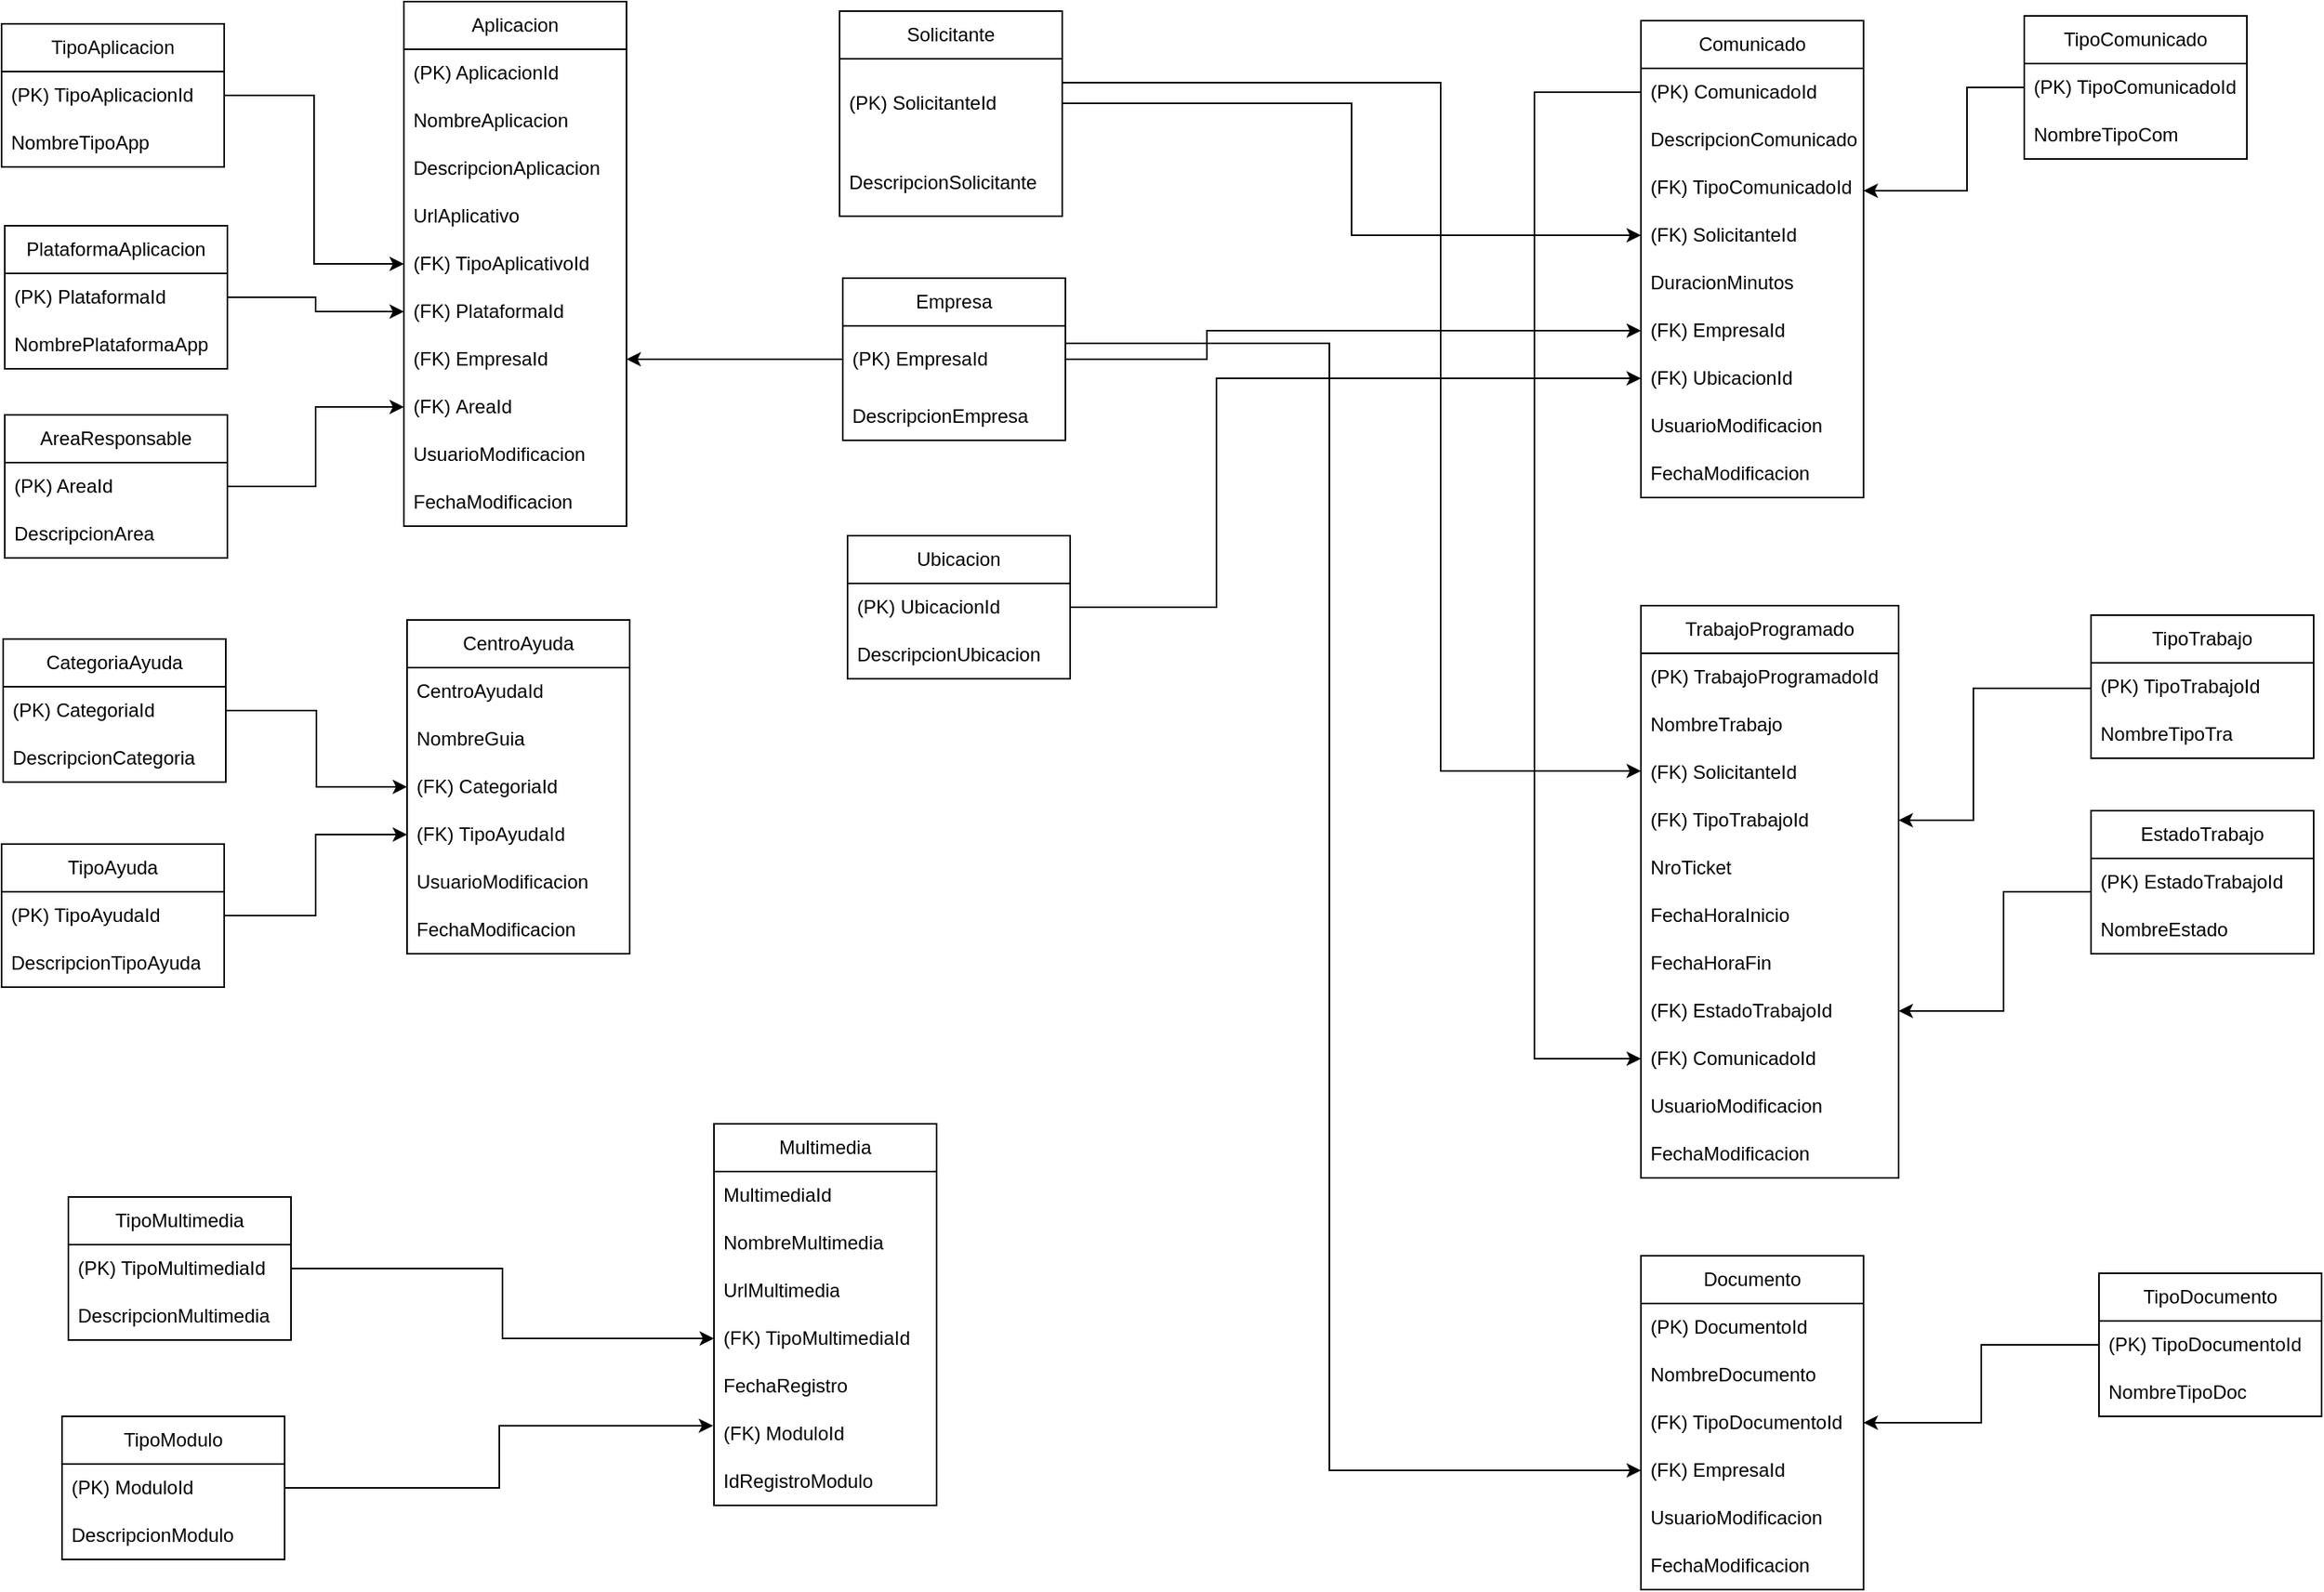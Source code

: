 <mxfile version="28.2.7">
  <diagram name="Página-1" id="-MrBv8roK4zkL0AQwpN0">
    <mxGraphModel dx="2458" dy="866" grid="1" gridSize="1" guides="1" tooltips="1" connect="1" arrows="1" fold="1" page="1" pageScale="1" pageWidth="827" pageHeight="1169" background="none" math="0" shadow="0">
      <root>
        <mxCell id="0" />
        <mxCell id="1" parent="0" />
        <mxCell id="9lsMP7yAAdvIUMcSsxts-48" value="Solicitante" style="swimlane;fontStyle=0;childLayout=stackLayout;horizontal=1;startSize=30;horizontalStack=0;resizeParent=1;resizeParentMax=0;resizeLast=0;collapsible=1;marginBottom=0;whiteSpace=wrap;html=1;" vertex="1" parent="1">
          <mxGeometry x="-67" y="26" width="140" height="129" as="geometry" />
        </mxCell>
        <mxCell id="9lsMP7yAAdvIUMcSsxts-49" value="(PK)&amp;nbsp;SolicitanteId" style="text;strokeColor=none;fillColor=none;align=left;verticalAlign=middle;spacingLeft=4;spacingRight=4;overflow=hidden;points=[[0,0.5],[1,0.5]];portConstraint=eastwest;rotatable=0;whiteSpace=wrap;html=1;" vertex="1" parent="9lsMP7yAAdvIUMcSsxts-48">
          <mxGeometry y="30" width="140" height="56" as="geometry" />
        </mxCell>
        <mxCell id="9lsMP7yAAdvIUMcSsxts-50" value="DescripcionSolicitante" style="text;strokeColor=none;fillColor=none;align=left;verticalAlign=middle;spacingLeft=4;spacingRight=4;overflow=hidden;points=[[0,0.5],[1,0.5]];portConstraint=eastwest;rotatable=0;whiteSpace=wrap;html=1;" vertex="1" parent="9lsMP7yAAdvIUMcSsxts-48">
          <mxGeometry y="86" width="140" height="43" as="geometry" />
        </mxCell>
        <mxCell id="9lsMP7yAAdvIUMcSsxts-52" value="Empresa" style="swimlane;fontStyle=0;childLayout=stackLayout;horizontal=1;startSize=30;horizontalStack=0;resizeParent=1;resizeParentMax=0;resizeLast=0;collapsible=1;marginBottom=0;whiteSpace=wrap;html=1;" vertex="1" parent="1">
          <mxGeometry x="-65" y="194" width="140" height="102" as="geometry" />
        </mxCell>
        <mxCell id="9lsMP7yAAdvIUMcSsxts-53" value="(PK) EmpresaId" style="text;strokeColor=none;fillColor=none;align=left;verticalAlign=middle;spacingLeft=4;spacingRight=4;overflow=hidden;points=[[0,0.5],[1,0.5]];portConstraint=eastwest;rotatable=0;whiteSpace=wrap;html=1;" vertex="1" parent="9lsMP7yAAdvIUMcSsxts-52">
          <mxGeometry y="30" width="140" height="42" as="geometry" />
        </mxCell>
        <mxCell id="9lsMP7yAAdvIUMcSsxts-54" value="DescripcionEmpresa" style="text;strokeColor=none;fillColor=none;align=left;verticalAlign=middle;spacingLeft=4;spacingRight=4;overflow=hidden;points=[[0,0.5],[1,0.5]];portConstraint=eastwest;rotatable=0;whiteSpace=wrap;html=1;" vertex="1" parent="9lsMP7yAAdvIUMcSsxts-52">
          <mxGeometry y="72" width="140" height="30" as="geometry" />
        </mxCell>
        <mxCell id="9lsMP7yAAdvIUMcSsxts-56" value="Ubicacion" style="swimlane;fontStyle=0;childLayout=stackLayout;horizontal=1;startSize=30;horizontalStack=0;resizeParent=1;resizeParentMax=0;resizeLast=0;collapsible=1;marginBottom=0;whiteSpace=wrap;html=1;" vertex="1" parent="1">
          <mxGeometry x="-62" y="356" width="140" height="90" as="geometry" />
        </mxCell>
        <mxCell id="9lsMP7yAAdvIUMcSsxts-57" value="(PK) UbicacionId" style="text;strokeColor=none;fillColor=none;align=left;verticalAlign=middle;spacingLeft=4;spacingRight=4;overflow=hidden;points=[[0,0.5],[1,0.5]];portConstraint=eastwest;rotatable=0;whiteSpace=wrap;html=1;" vertex="1" parent="9lsMP7yAAdvIUMcSsxts-56">
          <mxGeometry y="30" width="140" height="30" as="geometry" />
        </mxCell>
        <mxCell id="9lsMP7yAAdvIUMcSsxts-58" value="DescripcionUbicacion" style="text;strokeColor=none;fillColor=none;align=left;verticalAlign=middle;spacingLeft=4;spacingRight=4;overflow=hidden;points=[[0,0.5],[1,0.5]];portConstraint=eastwest;rotatable=0;whiteSpace=wrap;html=1;" vertex="1" parent="9lsMP7yAAdvIUMcSsxts-56">
          <mxGeometry y="60" width="140" height="30" as="geometry" />
        </mxCell>
        <mxCell id="9lsMP7yAAdvIUMcSsxts-60" value="TipoComunicado" style="swimlane;fontStyle=0;childLayout=stackLayout;horizontal=1;startSize=30;horizontalStack=0;resizeParent=1;resizeParentMax=0;resizeLast=0;collapsible=1;marginBottom=0;whiteSpace=wrap;html=1;" vertex="1" parent="1">
          <mxGeometry x="678" y="29" width="140" height="90" as="geometry" />
        </mxCell>
        <mxCell id="9lsMP7yAAdvIUMcSsxts-61" value="(PK) TipoComunicadoId" style="text;strokeColor=none;fillColor=none;align=left;verticalAlign=middle;spacingLeft=4;spacingRight=4;overflow=hidden;points=[[0,0.5],[1,0.5]];portConstraint=eastwest;rotatable=0;whiteSpace=wrap;html=1;" vertex="1" parent="9lsMP7yAAdvIUMcSsxts-60">
          <mxGeometry y="30" width="140" height="30" as="geometry" />
        </mxCell>
        <mxCell id="9lsMP7yAAdvIUMcSsxts-62" value="NombreTipoCom" style="text;strokeColor=none;fillColor=none;align=left;verticalAlign=middle;spacingLeft=4;spacingRight=4;overflow=hidden;points=[[0,0.5],[1,0.5]];portConstraint=eastwest;rotatable=0;whiteSpace=wrap;html=1;" vertex="1" parent="9lsMP7yAAdvIUMcSsxts-60">
          <mxGeometry y="60" width="140" height="30" as="geometry" />
        </mxCell>
        <mxCell id="9lsMP7yAAdvIUMcSsxts-64" value="Comunicado" style="swimlane;fontStyle=0;childLayout=stackLayout;horizontal=1;startSize=30;horizontalStack=0;resizeParent=1;resizeParentMax=0;resizeLast=0;collapsible=1;marginBottom=0;whiteSpace=wrap;html=1;" vertex="1" parent="1">
          <mxGeometry x="436.93" y="32" width="140" height="300" as="geometry" />
        </mxCell>
        <mxCell id="9lsMP7yAAdvIUMcSsxts-65" value="(PK) ComunicadoId" style="text;strokeColor=none;fillColor=none;align=left;verticalAlign=middle;spacingLeft=4;spacingRight=4;overflow=hidden;points=[[0,0.5],[1,0.5]];portConstraint=eastwest;rotatable=0;whiteSpace=wrap;html=1;" vertex="1" parent="9lsMP7yAAdvIUMcSsxts-64">
          <mxGeometry y="30" width="140" height="30" as="geometry" />
        </mxCell>
        <mxCell id="9lsMP7yAAdvIUMcSsxts-66" value="DescripcionComunicado" style="text;strokeColor=none;fillColor=none;align=left;verticalAlign=middle;spacingLeft=4;spacingRight=4;overflow=hidden;points=[[0,0.5],[1,0.5]];portConstraint=eastwest;rotatable=0;whiteSpace=wrap;html=1;" vertex="1" parent="9lsMP7yAAdvIUMcSsxts-64">
          <mxGeometry y="60" width="140" height="30" as="geometry" />
        </mxCell>
        <mxCell id="9lsMP7yAAdvIUMcSsxts-73" value="(FK) TipoComunicadoId" style="text;strokeColor=none;fillColor=none;align=left;verticalAlign=middle;spacingLeft=4;spacingRight=4;overflow=hidden;points=[[0,0.5],[1,0.5]];portConstraint=eastwest;rotatable=0;whiteSpace=wrap;html=1;" vertex="1" parent="9lsMP7yAAdvIUMcSsxts-64">
          <mxGeometry y="90" width="140" height="30" as="geometry" />
        </mxCell>
        <mxCell id="9lsMP7yAAdvIUMcSsxts-67" value="(FK) SolicitanteId" style="text;strokeColor=none;fillColor=none;align=left;verticalAlign=middle;spacingLeft=4;spacingRight=4;overflow=hidden;points=[[0,0.5],[1,0.5]];portConstraint=eastwest;rotatable=0;whiteSpace=wrap;html=1;" vertex="1" parent="9lsMP7yAAdvIUMcSsxts-64">
          <mxGeometry y="120" width="140" height="30" as="geometry" />
        </mxCell>
        <mxCell id="9lsMP7yAAdvIUMcSsxts-74" value="DuracionMinutos" style="text;strokeColor=none;fillColor=none;align=left;verticalAlign=middle;spacingLeft=4;spacingRight=4;overflow=hidden;points=[[0,0.5],[1,0.5]];portConstraint=eastwest;rotatable=0;whiteSpace=wrap;html=1;" vertex="1" parent="9lsMP7yAAdvIUMcSsxts-64">
          <mxGeometry y="150" width="140" height="30" as="geometry" />
        </mxCell>
        <mxCell id="9lsMP7yAAdvIUMcSsxts-75" value="(FK) EmpresaId" style="text;strokeColor=none;fillColor=none;align=left;verticalAlign=middle;spacingLeft=4;spacingRight=4;overflow=hidden;points=[[0,0.5],[1,0.5]];portConstraint=eastwest;rotatable=0;whiteSpace=wrap;html=1;" vertex="1" parent="9lsMP7yAAdvIUMcSsxts-64">
          <mxGeometry y="180" width="140" height="30" as="geometry" />
        </mxCell>
        <mxCell id="9lsMP7yAAdvIUMcSsxts-76" value="(FK) UbicacionId" style="text;strokeColor=none;fillColor=none;align=left;verticalAlign=middle;spacingLeft=4;spacingRight=4;overflow=hidden;points=[[0,0.5],[1,0.5]];portConstraint=eastwest;rotatable=0;whiteSpace=wrap;html=1;" vertex="1" parent="9lsMP7yAAdvIUMcSsxts-64">
          <mxGeometry y="210" width="140" height="30" as="geometry" />
        </mxCell>
        <mxCell id="9lsMP7yAAdvIUMcSsxts-77" value="UsuarioModificacion" style="text;strokeColor=none;fillColor=none;align=left;verticalAlign=middle;spacingLeft=4;spacingRight=4;overflow=hidden;points=[[0,0.5],[1,0.5]];portConstraint=eastwest;rotatable=0;whiteSpace=wrap;html=1;" vertex="1" parent="9lsMP7yAAdvIUMcSsxts-64">
          <mxGeometry y="240" width="140" height="30" as="geometry" />
        </mxCell>
        <mxCell id="9lsMP7yAAdvIUMcSsxts-78" value="FechaModificacion" style="text;strokeColor=none;fillColor=none;align=left;verticalAlign=middle;spacingLeft=4;spacingRight=4;overflow=hidden;points=[[0,0.5],[1,0.5]];portConstraint=eastwest;rotatable=0;whiteSpace=wrap;html=1;" vertex="1" parent="9lsMP7yAAdvIUMcSsxts-64">
          <mxGeometry y="270" width="140" height="30" as="geometry" />
        </mxCell>
        <mxCell id="9lsMP7yAAdvIUMcSsxts-85" style="edgeStyle=orthogonalEdgeStyle;rounded=0;orthogonalLoop=1;jettySize=auto;html=1;" edge="1" parent="1" source="9lsMP7yAAdvIUMcSsxts-61" target="9lsMP7yAAdvIUMcSsxts-73">
          <mxGeometry relative="1" as="geometry">
            <Array as="points">
              <mxPoint x="642" y="74" />
              <mxPoint x="642" y="139" />
            </Array>
          </mxGeometry>
        </mxCell>
        <mxCell id="9lsMP7yAAdvIUMcSsxts-86" style="edgeStyle=orthogonalEdgeStyle;rounded=0;orthogonalLoop=1;jettySize=auto;html=1;" edge="1" parent="1" source="9lsMP7yAAdvIUMcSsxts-49" target="9lsMP7yAAdvIUMcSsxts-67">
          <mxGeometry relative="1" as="geometry" />
        </mxCell>
        <mxCell id="9lsMP7yAAdvIUMcSsxts-88" style="edgeStyle=orthogonalEdgeStyle;rounded=0;orthogonalLoop=1;jettySize=auto;html=1;entryX=0;entryY=0.5;entryDx=0;entryDy=0;exitX=1;exitY=0.5;exitDx=0;exitDy=0;" edge="1" parent="1" source="9lsMP7yAAdvIUMcSsxts-57" target="9lsMP7yAAdvIUMcSsxts-76">
          <mxGeometry relative="1" as="geometry">
            <Array as="points">
              <mxPoint x="170" y="401" />
              <mxPoint x="170" y="257" />
            </Array>
          </mxGeometry>
        </mxCell>
        <mxCell id="9lsMP7yAAdvIUMcSsxts-89" value="TipoTrabajo" style="swimlane;fontStyle=0;childLayout=stackLayout;horizontal=1;startSize=30;horizontalStack=0;resizeParent=1;resizeParentMax=0;resizeLast=0;collapsible=1;marginBottom=0;whiteSpace=wrap;html=1;" vertex="1" parent="1">
          <mxGeometry x="720" y="406" width="140" height="90" as="geometry" />
        </mxCell>
        <mxCell id="9lsMP7yAAdvIUMcSsxts-90" value="(PK) TipoTrabajoId" style="text;strokeColor=none;fillColor=none;align=left;verticalAlign=middle;spacingLeft=4;spacingRight=4;overflow=hidden;points=[[0,0.5],[1,0.5]];portConstraint=eastwest;rotatable=0;whiteSpace=wrap;html=1;" vertex="1" parent="9lsMP7yAAdvIUMcSsxts-89">
          <mxGeometry y="30" width="140" height="30" as="geometry" />
        </mxCell>
        <mxCell id="9lsMP7yAAdvIUMcSsxts-91" value="NombreTipoTra" style="text;strokeColor=none;fillColor=none;align=left;verticalAlign=middle;spacingLeft=4;spacingRight=4;overflow=hidden;points=[[0,0.5],[1,0.5]];portConstraint=eastwest;rotatable=0;whiteSpace=wrap;html=1;" vertex="1" parent="9lsMP7yAAdvIUMcSsxts-89">
          <mxGeometry y="60" width="140" height="30" as="geometry" />
        </mxCell>
        <mxCell id="9lsMP7yAAdvIUMcSsxts-93" value="EstadoTrabajo" style="swimlane;fontStyle=0;childLayout=stackLayout;horizontal=1;startSize=30;horizontalStack=0;resizeParent=1;resizeParentMax=0;resizeLast=0;collapsible=1;marginBottom=0;whiteSpace=wrap;html=1;" vertex="1" parent="1">
          <mxGeometry x="720" y="529" width="140" height="90" as="geometry" />
        </mxCell>
        <mxCell id="9lsMP7yAAdvIUMcSsxts-94" value="(PK) EstadoTrabajoId" style="text;strokeColor=none;fillColor=none;align=left;verticalAlign=middle;spacingLeft=4;spacingRight=4;overflow=hidden;points=[[0,0.5],[1,0.5]];portConstraint=eastwest;rotatable=0;whiteSpace=wrap;html=1;" vertex="1" parent="9lsMP7yAAdvIUMcSsxts-93">
          <mxGeometry y="30" width="140" height="30" as="geometry" />
        </mxCell>
        <mxCell id="9lsMP7yAAdvIUMcSsxts-95" value="NombreEstado" style="text;strokeColor=none;fillColor=none;align=left;verticalAlign=middle;spacingLeft=4;spacingRight=4;overflow=hidden;points=[[0,0.5],[1,0.5]];portConstraint=eastwest;rotatable=0;whiteSpace=wrap;html=1;" vertex="1" parent="9lsMP7yAAdvIUMcSsxts-93">
          <mxGeometry y="60" width="140" height="30" as="geometry" />
        </mxCell>
        <mxCell id="9lsMP7yAAdvIUMcSsxts-96" value="TrabajoProgramado" style="swimlane;fontStyle=0;childLayout=stackLayout;horizontal=1;startSize=30;horizontalStack=0;resizeParent=1;resizeParentMax=0;resizeLast=0;collapsible=1;marginBottom=0;whiteSpace=wrap;html=1;" vertex="1" parent="1">
          <mxGeometry x="436.93" y="400" width="162.07" height="360" as="geometry" />
        </mxCell>
        <mxCell id="9lsMP7yAAdvIUMcSsxts-97" value="(PK) TrabajoProgramadoId" style="text;strokeColor=none;fillColor=none;align=left;verticalAlign=middle;spacingLeft=4;spacingRight=4;overflow=hidden;points=[[0,0.5],[1,0.5]];portConstraint=eastwest;rotatable=0;whiteSpace=wrap;html=1;" vertex="1" parent="9lsMP7yAAdvIUMcSsxts-96">
          <mxGeometry y="30" width="162.07" height="30" as="geometry" />
        </mxCell>
        <mxCell id="9lsMP7yAAdvIUMcSsxts-98" value="NombreTrabajo" style="text;strokeColor=none;fillColor=none;align=left;verticalAlign=middle;spacingLeft=4;spacingRight=4;overflow=hidden;points=[[0,0.5],[1,0.5]];portConstraint=eastwest;rotatable=0;whiteSpace=wrap;html=1;" vertex="1" parent="9lsMP7yAAdvIUMcSsxts-96">
          <mxGeometry y="60" width="162.07" height="30" as="geometry" />
        </mxCell>
        <mxCell id="9lsMP7yAAdvIUMcSsxts-99" value="(FK) SolicitanteId" style="text;strokeColor=none;fillColor=none;align=left;verticalAlign=middle;spacingLeft=4;spacingRight=4;overflow=hidden;points=[[0,0.5],[1,0.5]];portConstraint=eastwest;rotatable=0;whiteSpace=wrap;html=1;" vertex="1" parent="9lsMP7yAAdvIUMcSsxts-96">
          <mxGeometry y="90" width="162.07" height="30" as="geometry" />
        </mxCell>
        <mxCell id="9lsMP7yAAdvIUMcSsxts-100" value="(FK) TipoTrabajoId" style="text;strokeColor=none;fillColor=none;align=left;verticalAlign=middle;spacingLeft=4;spacingRight=4;overflow=hidden;points=[[0,0.5],[1,0.5]];portConstraint=eastwest;rotatable=0;whiteSpace=wrap;html=1;" vertex="1" parent="9lsMP7yAAdvIUMcSsxts-96">
          <mxGeometry y="120" width="162.07" height="30" as="geometry" />
        </mxCell>
        <mxCell id="9lsMP7yAAdvIUMcSsxts-101" value="NroTicket" style="text;strokeColor=none;fillColor=none;align=left;verticalAlign=middle;spacingLeft=4;spacingRight=4;overflow=hidden;points=[[0,0.5],[1,0.5]];portConstraint=eastwest;rotatable=0;whiteSpace=wrap;html=1;" vertex="1" parent="9lsMP7yAAdvIUMcSsxts-96">
          <mxGeometry y="150" width="162.07" height="30" as="geometry" />
        </mxCell>
        <mxCell id="9lsMP7yAAdvIUMcSsxts-102" value="FechaHoraInicio" style="text;strokeColor=none;fillColor=none;align=left;verticalAlign=middle;spacingLeft=4;spacingRight=4;overflow=hidden;points=[[0,0.5],[1,0.5]];portConstraint=eastwest;rotatable=0;whiteSpace=wrap;html=1;" vertex="1" parent="9lsMP7yAAdvIUMcSsxts-96">
          <mxGeometry y="180" width="162.07" height="30" as="geometry" />
        </mxCell>
        <mxCell id="9lsMP7yAAdvIUMcSsxts-103" value="FechaHoraFin" style="text;strokeColor=none;fillColor=none;align=left;verticalAlign=middle;spacingLeft=4;spacingRight=4;overflow=hidden;points=[[0,0.5],[1,0.5]];portConstraint=eastwest;rotatable=0;whiteSpace=wrap;html=1;" vertex="1" parent="9lsMP7yAAdvIUMcSsxts-96">
          <mxGeometry y="210" width="162.07" height="30" as="geometry" />
        </mxCell>
        <mxCell id="9lsMP7yAAdvIUMcSsxts-104" value="(FK) EstadoTrabajoId" style="text;strokeColor=none;fillColor=none;align=left;verticalAlign=middle;spacingLeft=4;spacingRight=4;overflow=hidden;points=[[0,0.5],[1,0.5]];portConstraint=eastwest;rotatable=0;whiteSpace=wrap;html=1;" vertex="1" parent="9lsMP7yAAdvIUMcSsxts-96">
          <mxGeometry y="240" width="162.07" height="30" as="geometry" />
        </mxCell>
        <mxCell id="9lsMP7yAAdvIUMcSsxts-105" value="(FK) ComunicadoId" style="text;strokeColor=none;fillColor=none;align=left;verticalAlign=middle;spacingLeft=4;spacingRight=4;overflow=hidden;points=[[0,0.5],[1,0.5]];portConstraint=eastwest;rotatable=0;whiteSpace=wrap;html=1;" vertex="1" parent="9lsMP7yAAdvIUMcSsxts-96">
          <mxGeometry y="270" width="162.07" height="30" as="geometry" />
        </mxCell>
        <mxCell id="9lsMP7yAAdvIUMcSsxts-106" value="UsuarioModificacion" style="text;strokeColor=none;fillColor=none;align=left;verticalAlign=middle;spacingLeft=4;spacingRight=4;overflow=hidden;points=[[0,0.5],[1,0.5]];portConstraint=eastwest;rotatable=0;whiteSpace=wrap;html=1;" vertex="1" parent="9lsMP7yAAdvIUMcSsxts-96">
          <mxGeometry y="300" width="162.07" height="30" as="geometry" />
        </mxCell>
        <mxCell id="9lsMP7yAAdvIUMcSsxts-107" value="FechaModificacion" style="text;strokeColor=none;fillColor=none;align=left;verticalAlign=middle;spacingLeft=4;spacingRight=4;overflow=hidden;points=[[0,0.5],[1,0.5]];portConstraint=eastwest;rotatable=0;whiteSpace=wrap;html=1;" vertex="1" parent="9lsMP7yAAdvIUMcSsxts-96">
          <mxGeometry y="330" width="162.07" height="30" as="geometry" />
        </mxCell>
        <mxCell id="9lsMP7yAAdvIUMcSsxts-108" style="edgeStyle=orthogonalEdgeStyle;rounded=0;orthogonalLoop=1;jettySize=auto;html=1;" edge="1" parent="1" source="9lsMP7yAAdvIUMcSsxts-90" target="9lsMP7yAAdvIUMcSsxts-100">
          <mxGeometry relative="1" as="geometry">
            <Array as="points">
              <mxPoint x="646" y="452" />
              <mxPoint x="646" y="535" />
            </Array>
          </mxGeometry>
        </mxCell>
        <mxCell id="9lsMP7yAAdvIUMcSsxts-109" style="edgeStyle=orthogonalEdgeStyle;rounded=0;orthogonalLoop=1;jettySize=auto;html=1;" edge="1" parent="1" source="9lsMP7yAAdvIUMcSsxts-94" target="9lsMP7yAAdvIUMcSsxts-104">
          <mxGeometry relative="1" as="geometry">
            <Array as="points">
              <mxPoint x="665" y="580" />
              <mxPoint x="665" y="655" />
            </Array>
          </mxGeometry>
        </mxCell>
        <mxCell id="9lsMP7yAAdvIUMcSsxts-110" style="edgeStyle=orthogonalEdgeStyle;rounded=0;orthogonalLoop=1;jettySize=auto;html=1;" edge="1" parent="1" source="9lsMP7yAAdvIUMcSsxts-49" target="9lsMP7yAAdvIUMcSsxts-99">
          <mxGeometry relative="1" as="geometry">
            <Array as="points">
              <mxPoint x="311" y="71" />
              <mxPoint x="311" y="504" />
            </Array>
          </mxGeometry>
        </mxCell>
        <mxCell id="9lsMP7yAAdvIUMcSsxts-112" style="edgeStyle=orthogonalEdgeStyle;rounded=0;orthogonalLoop=1;jettySize=auto;html=1;entryX=0;entryY=0.5;entryDx=0;entryDy=0;" edge="1" parent="1" source="9lsMP7yAAdvIUMcSsxts-65" target="9lsMP7yAAdvIUMcSsxts-105">
          <mxGeometry relative="1" as="geometry">
            <Array as="points">
              <mxPoint x="369.93" y="77" />
              <mxPoint x="369.93" y="685" />
            </Array>
          </mxGeometry>
        </mxCell>
        <mxCell id="9lsMP7yAAdvIUMcSsxts-128" value="TipoDocumento" style="swimlane;fontStyle=0;childLayout=stackLayout;horizontal=1;startSize=30;horizontalStack=0;resizeParent=1;resizeParentMax=0;resizeLast=0;collapsible=1;marginBottom=0;whiteSpace=wrap;html=1;" vertex="1" parent="1">
          <mxGeometry x="725" y="820" width="140" height="90" as="geometry" />
        </mxCell>
        <mxCell id="9lsMP7yAAdvIUMcSsxts-129" value="(PK) TipoDocumentoId" style="text;strokeColor=none;fillColor=none;align=left;verticalAlign=middle;spacingLeft=4;spacingRight=4;overflow=hidden;points=[[0,0.5],[1,0.5]];portConstraint=eastwest;rotatable=0;whiteSpace=wrap;html=1;" vertex="1" parent="9lsMP7yAAdvIUMcSsxts-128">
          <mxGeometry y="30" width="140" height="30" as="geometry" />
        </mxCell>
        <mxCell id="9lsMP7yAAdvIUMcSsxts-130" value="NombreTipoDoc" style="text;strokeColor=none;fillColor=none;align=left;verticalAlign=middle;spacingLeft=4;spacingRight=4;overflow=hidden;points=[[0,0.5],[1,0.5]];portConstraint=eastwest;rotatable=0;whiteSpace=wrap;html=1;" vertex="1" parent="9lsMP7yAAdvIUMcSsxts-128">
          <mxGeometry y="60" width="140" height="30" as="geometry" />
        </mxCell>
        <mxCell id="9lsMP7yAAdvIUMcSsxts-137" value="Documento" style="swimlane;fontStyle=0;childLayout=stackLayout;horizontal=1;startSize=30;horizontalStack=0;resizeParent=1;resizeParentMax=0;resizeLast=0;collapsible=1;marginBottom=0;whiteSpace=wrap;html=1;" vertex="1" parent="1">
          <mxGeometry x="436.93" y="809" width="140" height="210" as="geometry" />
        </mxCell>
        <mxCell id="9lsMP7yAAdvIUMcSsxts-138" value="(PK) DocumentoId" style="text;strokeColor=none;fillColor=none;align=left;verticalAlign=middle;spacingLeft=4;spacingRight=4;overflow=hidden;points=[[0,0.5],[1,0.5]];portConstraint=eastwest;rotatable=0;whiteSpace=wrap;html=1;" vertex="1" parent="9lsMP7yAAdvIUMcSsxts-137">
          <mxGeometry y="30" width="140" height="30" as="geometry" />
        </mxCell>
        <mxCell id="9lsMP7yAAdvIUMcSsxts-139" value="NombreDocumento" style="text;strokeColor=none;fillColor=none;align=left;verticalAlign=middle;spacingLeft=4;spacingRight=4;overflow=hidden;points=[[0,0.5],[1,0.5]];portConstraint=eastwest;rotatable=0;whiteSpace=wrap;html=1;" vertex="1" parent="9lsMP7yAAdvIUMcSsxts-137">
          <mxGeometry y="60" width="140" height="30" as="geometry" />
        </mxCell>
        <mxCell id="9lsMP7yAAdvIUMcSsxts-140" value="(FK) TipoDocumentoId" style="text;strokeColor=none;fillColor=none;align=left;verticalAlign=middle;spacingLeft=4;spacingRight=4;overflow=hidden;points=[[0,0.5],[1,0.5]];portConstraint=eastwest;rotatable=0;whiteSpace=wrap;html=1;" vertex="1" parent="9lsMP7yAAdvIUMcSsxts-137">
          <mxGeometry y="90" width="140" height="30" as="geometry" />
        </mxCell>
        <mxCell id="9lsMP7yAAdvIUMcSsxts-143" value="(FK) EmpresaId" style="text;strokeColor=none;fillColor=none;align=left;verticalAlign=middle;spacingLeft=4;spacingRight=4;overflow=hidden;points=[[0,0.5],[1,0.5]];portConstraint=eastwest;rotatable=0;whiteSpace=wrap;html=1;" vertex="1" parent="9lsMP7yAAdvIUMcSsxts-137">
          <mxGeometry y="120" width="140" height="30" as="geometry" />
        </mxCell>
        <mxCell id="9lsMP7yAAdvIUMcSsxts-141" value="UsuarioModificacion" style="text;strokeColor=none;fillColor=none;align=left;verticalAlign=middle;spacingLeft=4;spacingRight=4;overflow=hidden;points=[[0,0.5],[1,0.5]];portConstraint=eastwest;rotatable=0;whiteSpace=wrap;html=1;" vertex="1" parent="9lsMP7yAAdvIUMcSsxts-137">
          <mxGeometry y="150" width="140" height="30" as="geometry" />
        </mxCell>
        <mxCell id="9lsMP7yAAdvIUMcSsxts-142" value="FechaModificacion" style="text;strokeColor=none;fillColor=none;align=left;verticalAlign=middle;spacingLeft=4;spacingRight=4;overflow=hidden;points=[[0,0.5],[1,0.5]];portConstraint=eastwest;rotatable=0;whiteSpace=wrap;html=1;" vertex="1" parent="9lsMP7yAAdvIUMcSsxts-137">
          <mxGeometry y="180" width="140" height="30" as="geometry" />
        </mxCell>
        <mxCell id="9lsMP7yAAdvIUMcSsxts-144" style="edgeStyle=orthogonalEdgeStyle;rounded=0;orthogonalLoop=1;jettySize=auto;html=1;entryX=1;entryY=0.5;entryDx=0;entryDy=0;" edge="1" parent="1" source="9lsMP7yAAdvIUMcSsxts-129" target="9lsMP7yAAdvIUMcSsxts-140">
          <mxGeometry relative="1" as="geometry" />
        </mxCell>
        <mxCell id="9lsMP7yAAdvIUMcSsxts-148" value="TipoAplicacion" style="swimlane;fontStyle=0;childLayout=stackLayout;horizontal=1;startSize=30;horizontalStack=0;resizeParent=1;resizeParentMax=0;resizeLast=0;collapsible=1;marginBottom=0;whiteSpace=wrap;html=1;fillColor=#FFFFFF;" vertex="1" parent="1">
          <mxGeometry x="-594" y="34" width="140" height="90" as="geometry" />
        </mxCell>
        <mxCell id="9lsMP7yAAdvIUMcSsxts-149" value="(PK) TipoAplicacionId" style="text;strokeColor=none;fillColor=none;align=left;verticalAlign=middle;spacingLeft=4;spacingRight=4;overflow=hidden;points=[[0,0.5],[1,0.5]];portConstraint=eastwest;rotatable=0;whiteSpace=wrap;html=1;" vertex="1" parent="9lsMP7yAAdvIUMcSsxts-148">
          <mxGeometry y="30" width="140" height="30" as="geometry" />
        </mxCell>
        <mxCell id="9lsMP7yAAdvIUMcSsxts-150" value="NombreTipoApp" style="text;strokeColor=none;fillColor=none;align=left;verticalAlign=middle;spacingLeft=4;spacingRight=4;overflow=hidden;points=[[0,0.5],[1,0.5]];portConstraint=eastwest;rotatable=0;whiteSpace=wrap;html=1;" vertex="1" parent="9lsMP7yAAdvIUMcSsxts-148">
          <mxGeometry y="60" width="140" height="30" as="geometry" />
        </mxCell>
        <mxCell id="9lsMP7yAAdvIUMcSsxts-152" value="PlataformaAplicacion" style="swimlane;fontStyle=0;childLayout=stackLayout;horizontal=1;startSize=30;horizontalStack=0;resizeParent=1;resizeParentMax=0;resizeLast=0;collapsible=1;marginBottom=0;whiteSpace=wrap;html=1;" vertex="1" parent="1">
          <mxGeometry x="-592" y="161" width="140" height="90" as="geometry" />
        </mxCell>
        <mxCell id="9lsMP7yAAdvIUMcSsxts-153" value="(PK) PlataformaId" style="text;strokeColor=none;fillColor=none;align=left;verticalAlign=middle;spacingLeft=4;spacingRight=4;overflow=hidden;points=[[0,0.5],[1,0.5]];portConstraint=eastwest;rotatable=0;whiteSpace=wrap;html=1;" vertex="1" parent="9lsMP7yAAdvIUMcSsxts-152">
          <mxGeometry y="30" width="140" height="30" as="geometry" />
        </mxCell>
        <mxCell id="9lsMP7yAAdvIUMcSsxts-154" value="NombrePlataformaApp" style="text;strokeColor=none;fillColor=none;align=left;verticalAlign=middle;spacingLeft=4;spacingRight=4;overflow=hidden;points=[[0,0.5],[1,0.5]];portConstraint=eastwest;rotatable=0;whiteSpace=wrap;html=1;" vertex="1" parent="9lsMP7yAAdvIUMcSsxts-152">
          <mxGeometry y="60" width="140" height="30" as="geometry" />
        </mxCell>
        <mxCell id="9lsMP7yAAdvIUMcSsxts-160" value="AreaResponsable" style="swimlane;fontStyle=0;childLayout=stackLayout;horizontal=1;startSize=30;horizontalStack=0;resizeParent=1;resizeParentMax=0;resizeLast=0;collapsible=1;marginBottom=0;whiteSpace=wrap;html=1;" vertex="1" parent="1">
          <mxGeometry x="-592" y="280" width="140" height="90" as="geometry" />
        </mxCell>
        <mxCell id="9lsMP7yAAdvIUMcSsxts-161" value="(PK) AreaId" style="text;strokeColor=none;fillColor=none;align=left;verticalAlign=middle;spacingLeft=4;spacingRight=4;overflow=hidden;points=[[0,0.5],[1,0.5]];portConstraint=eastwest;rotatable=0;whiteSpace=wrap;html=1;" vertex="1" parent="9lsMP7yAAdvIUMcSsxts-160">
          <mxGeometry y="30" width="140" height="30" as="geometry" />
        </mxCell>
        <mxCell id="9lsMP7yAAdvIUMcSsxts-162" value="DescripcionArea" style="text;strokeColor=none;fillColor=none;align=left;verticalAlign=middle;spacingLeft=4;spacingRight=4;overflow=hidden;points=[[0,0.5],[1,0.5]];portConstraint=eastwest;rotatable=0;whiteSpace=wrap;html=1;" vertex="1" parent="9lsMP7yAAdvIUMcSsxts-160">
          <mxGeometry y="60" width="140" height="30" as="geometry" />
        </mxCell>
        <mxCell id="9lsMP7yAAdvIUMcSsxts-164" value="Aplicacion" style="swimlane;fontStyle=0;childLayout=stackLayout;horizontal=1;startSize=30;horizontalStack=0;resizeParent=1;resizeParentMax=0;resizeLast=0;collapsible=1;marginBottom=0;whiteSpace=wrap;html=1;" vertex="1" parent="1">
          <mxGeometry x="-341" y="20" width="140" height="330" as="geometry" />
        </mxCell>
        <mxCell id="9lsMP7yAAdvIUMcSsxts-165" value="(PK) AplicacionId&amp;nbsp;" style="text;strokeColor=none;fillColor=none;align=left;verticalAlign=middle;spacingLeft=4;spacingRight=4;overflow=hidden;points=[[0,0.5],[1,0.5]];portConstraint=eastwest;rotatable=0;whiteSpace=wrap;html=1;" vertex="1" parent="9lsMP7yAAdvIUMcSsxts-164">
          <mxGeometry y="30" width="140" height="30" as="geometry" />
        </mxCell>
        <mxCell id="9lsMP7yAAdvIUMcSsxts-166" value="NombreAplicacion" style="text;strokeColor=none;fillColor=none;align=left;verticalAlign=middle;spacingLeft=4;spacingRight=4;overflow=hidden;points=[[0,0.5],[1,0.5]];portConstraint=eastwest;rotatable=0;whiteSpace=wrap;html=1;" vertex="1" parent="9lsMP7yAAdvIUMcSsxts-164">
          <mxGeometry y="60" width="140" height="30" as="geometry" />
        </mxCell>
        <mxCell id="9lsMP7yAAdvIUMcSsxts-167" value="DescripcionAplicacion" style="text;strokeColor=none;fillColor=none;align=left;verticalAlign=middle;spacingLeft=4;spacingRight=4;overflow=hidden;points=[[0,0.5],[1,0.5]];portConstraint=eastwest;rotatable=0;whiteSpace=wrap;html=1;" vertex="1" parent="9lsMP7yAAdvIUMcSsxts-164">
          <mxGeometry y="90" width="140" height="30" as="geometry" />
        </mxCell>
        <mxCell id="9lsMP7yAAdvIUMcSsxts-168" value="UrlAplicativo" style="text;strokeColor=none;fillColor=none;align=left;verticalAlign=middle;spacingLeft=4;spacingRight=4;overflow=hidden;points=[[0,0.5],[1,0.5]];portConstraint=eastwest;rotatable=0;whiteSpace=wrap;html=1;" vertex="1" parent="9lsMP7yAAdvIUMcSsxts-164">
          <mxGeometry y="120" width="140" height="30" as="geometry" />
        </mxCell>
        <mxCell id="9lsMP7yAAdvIUMcSsxts-169" value="(FK) TipoAplicativoId" style="text;strokeColor=none;fillColor=none;align=left;verticalAlign=middle;spacingLeft=4;spacingRight=4;overflow=hidden;points=[[0,0.5],[1,0.5]];portConstraint=eastwest;rotatable=0;whiteSpace=wrap;html=1;" vertex="1" parent="9lsMP7yAAdvIUMcSsxts-164">
          <mxGeometry y="150" width="140" height="30" as="geometry" />
        </mxCell>
        <mxCell id="9lsMP7yAAdvIUMcSsxts-170" value="(FK)&amp;nbsp;PlataformaId" style="text;strokeColor=none;fillColor=none;align=left;verticalAlign=middle;spacingLeft=4;spacingRight=4;overflow=hidden;points=[[0,0.5],[1,0.5]];portConstraint=eastwest;rotatable=0;whiteSpace=wrap;html=1;" vertex="1" parent="9lsMP7yAAdvIUMcSsxts-164">
          <mxGeometry y="180" width="140" height="30" as="geometry" />
        </mxCell>
        <mxCell id="9lsMP7yAAdvIUMcSsxts-171" value="(FK)&amp;nbsp;EmpresaId" style="text;strokeColor=none;fillColor=none;align=left;verticalAlign=middle;spacingLeft=4;spacingRight=4;overflow=hidden;points=[[0,0.5],[1,0.5]];portConstraint=eastwest;rotatable=0;whiteSpace=wrap;html=1;" vertex="1" parent="9lsMP7yAAdvIUMcSsxts-164">
          <mxGeometry y="210" width="140" height="30" as="geometry" />
        </mxCell>
        <mxCell id="9lsMP7yAAdvIUMcSsxts-172" value="(FK)&amp;nbsp;AreaId" style="text;strokeColor=none;fillColor=none;align=left;verticalAlign=middle;spacingLeft=4;spacingRight=4;overflow=hidden;points=[[0,0.5],[1,0.5]];portConstraint=eastwest;rotatable=0;whiteSpace=wrap;html=1;" vertex="1" parent="9lsMP7yAAdvIUMcSsxts-164">
          <mxGeometry y="240" width="140" height="30" as="geometry" />
        </mxCell>
        <mxCell id="9lsMP7yAAdvIUMcSsxts-194" value="UsuarioModificacion" style="text;strokeColor=none;fillColor=none;align=left;verticalAlign=middle;spacingLeft=4;spacingRight=4;overflow=hidden;points=[[0,0.5],[1,0.5]];portConstraint=eastwest;rotatable=0;whiteSpace=wrap;html=1;" vertex="1" parent="9lsMP7yAAdvIUMcSsxts-164">
          <mxGeometry y="270" width="140" height="30" as="geometry" />
        </mxCell>
        <mxCell id="9lsMP7yAAdvIUMcSsxts-195" value="FechaModificacion" style="text;strokeColor=none;fillColor=none;align=left;verticalAlign=middle;spacingLeft=4;spacingRight=4;overflow=hidden;points=[[0,0.5],[1,0.5]];portConstraint=eastwest;rotatable=0;whiteSpace=wrap;html=1;" vertex="1" parent="9lsMP7yAAdvIUMcSsxts-164">
          <mxGeometry y="300" width="140" height="30" as="geometry" />
        </mxCell>
        <mxCell id="9lsMP7yAAdvIUMcSsxts-173" style="edgeStyle=orthogonalEdgeStyle;rounded=0;orthogonalLoop=1;jettySize=auto;html=1;" edge="1" parent="1" source="9lsMP7yAAdvIUMcSsxts-161" target="9lsMP7yAAdvIUMcSsxts-172">
          <mxGeometry relative="1" as="geometry" />
        </mxCell>
        <mxCell id="9lsMP7yAAdvIUMcSsxts-174" style="edgeStyle=orthogonalEdgeStyle;rounded=0;orthogonalLoop=1;jettySize=auto;html=1;" edge="1" parent="1" source="9lsMP7yAAdvIUMcSsxts-153" target="9lsMP7yAAdvIUMcSsxts-170">
          <mxGeometry relative="1" as="geometry" />
        </mxCell>
        <mxCell id="9lsMP7yAAdvIUMcSsxts-175" style="edgeStyle=orthogonalEdgeStyle;rounded=0;orthogonalLoop=1;jettySize=auto;html=1;entryX=0;entryY=0.5;entryDx=0;entryDy=0;" edge="1" parent="1" source="9lsMP7yAAdvIUMcSsxts-149" target="9lsMP7yAAdvIUMcSsxts-169">
          <mxGeometry relative="1" as="geometry" />
        </mxCell>
        <mxCell id="9lsMP7yAAdvIUMcSsxts-176" style="edgeStyle=orthogonalEdgeStyle;rounded=0;orthogonalLoop=1;jettySize=auto;html=1;" edge="1" parent="1" source="9lsMP7yAAdvIUMcSsxts-53" target="9lsMP7yAAdvIUMcSsxts-171">
          <mxGeometry relative="1" as="geometry" />
        </mxCell>
        <mxCell id="9lsMP7yAAdvIUMcSsxts-177" value="CentroAyuda" style="swimlane;fontStyle=0;childLayout=stackLayout;horizontal=1;startSize=30;horizontalStack=0;resizeParent=1;resizeParentMax=0;resizeLast=0;collapsible=1;marginBottom=0;whiteSpace=wrap;html=1;" vertex="1" parent="1">
          <mxGeometry x="-339" y="409" width="140" height="210" as="geometry" />
        </mxCell>
        <mxCell id="9lsMP7yAAdvIUMcSsxts-178" value="CentroAyudaId" style="text;strokeColor=none;fillColor=none;align=left;verticalAlign=middle;spacingLeft=4;spacingRight=4;overflow=hidden;points=[[0,0.5],[1,0.5]];portConstraint=eastwest;rotatable=0;whiteSpace=wrap;html=1;" vertex="1" parent="9lsMP7yAAdvIUMcSsxts-177">
          <mxGeometry y="30" width="140" height="30" as="geometry" />
        </mxCell>
        <mxCell id="9lsMP7yAAdvIUMcSsxts-179" value="NombreGuia" style="text;strokeColor=none;fillColor=none;align=left;verticalAlign=middle;spacingLeft=4;spacingRight=4;overflow=hidden;points=[[0,0.5],[1,0.5]];portConstraint=eastwest;rotatable=0;whiteSpace=wrap;html=1;" vertex="1" parent="9lsMP7yAAdvIUMcSsxts-177">
          <mxGeometry y="60" width="140" height="30" as="geometry" />
        </mxCell>
        <mxCell id="9lsMP7yAAdvIUMcSsxts-180" value="(FK)&amp;nbsp;CategoriaId" style="text;strokeColor=none;fillColor=none;align=left;verticalAlign=middle;spacingLeft=4;spacingRight=4;overflow=hidden;points=[[0,0.5],[1,0.5]];portConstraint=eastwest;rotatable=0;whiteSpace=wrap;html=1;" vertex="1" parent="9lsMP7yAAdvIUMcSsxts-177">
          <mxGeometry y="90" width="140" height="30" as="geometry" />
        </mxCell>
        <mxCell id="9lsMP7yAAdvIUMcSsxts-190" value="(FK)&amp;nbsp;TipoAyudaId" style="text;strokeColor=none;fillColor=none;align=left;verticalAlign=middle;spacingLeft=4;spacingRight=4;overflow=hidden;points=[[0,0.5],[1,0.5]];portConstraint=eastwest;rotatable=0;whiteSpace=wrap;html=1;" vertex="1" parent="9lsMP7yAAdvIUMcSsxts-177">
          <mxGeometry y="120" width="140" height="30" as="geometry" />
        </mxCell>
        <mxCell id="9lsMP7yAAdvIUMcSsxts-192" value="UsuarioModificacion" style="text;strokeColor=none;fillColor=none;align=left;verticalAlign=middle;spacingLeft=4;spacingRight=4;overflow=hidden;points=[[0,0.5],[1,0.5]];portConstraint=eastwest;rotatable=0;whiteSpace=wrap;html=1;" vertex="1" parent="9lsMP7yAAdvIUMcSsxts-177">
          <mxGeometry y="150" width="140" height="30" as="geometry" />
        </mxCell>
        <mxCell id="9lsMP7yAAdvIUMcSsxts-193" value="FechaModificacion" style="text;strokeColor=none;fillColor=none;align=left;verticalAlign=middle;spacingLeft=4;spacingRight=4;overflow=hidden;points=[[0,0.5],[1,0.5]];portConstraint=eastwest;rotatable=0;whiteSpace=wrap;html=1;" vertex="1" parent="9lsMP7yAAdvIUMcSsxts-177">
          <mxGeometry y="180" width="140" height="30" as="geometry" />
        </mxCell>
        <mxCell id="9lsMP7yAAdvIUMcSsxts-185" style="edgeStyle=orthogonalEdgeStyle;rounded=0;orthogonalLoop=1;jettySize=auto;html=1;" edge="1" parent="1" source="9lsMP7yAAdvIUMcSsxts-181" target="9lsMP7yAAdvIUMcSsxts-180">
          <mxGeometry relative="1" as="geometry" />
        </mxCell>
        <mxCell id="9lsMP7yAAdvIUMcSsxts-181" value="CategoriaAyuda" style="swimlane;fontStyle=0;childLayout=stackLayout;horizontal=1;startSize=30;horizontalStack=0;resizeParent=1;resizeParentMax=0;resizeLast=0;collapsible=1;marginBottom=0;whiteSpace=wrap;html=1;" vertex="1" parent="1">
          <mxGeometry x="-593" y="421" width="140" height="90" as="geometry" />
        </mxCell>
        <mxCell id="9lsMP7yAAdvIUMcSsxts-182" value="(PK) CategoriaId" style="text;strokeColor=none;fillColor=none;align=left;verticalAlign=middle;spacingLeft=4;spacingRight=4;overflow=hidden;points=[[0,0.5],[1,0.5]];portConstraint=eastwest;rotatable=0;whiteSpace=wrap;html=1;" vertex="1" parent="9lsMP7yAAdvIUMcSsxts-181">
          <mxGeometry y="30" width="140" height="30" as="geometry" />
        </mxCell>
        <mxCell id="9lsMP7yAAdvIUMcSsxts-183" value="DescripcionCategoria" style="text;strokeColor=none;fillColor=none;align=left;verticalAlign=middle;spacingLeft=4;spacingRight=4;overflow=hidden;points=[[0,0.5],[1,0.5]];portConstraint=eastwest;rotatable=0;whiteSpace=wrap;html=1;" vertex="1" parent="9lsMP7yAAdvIUMcSsxts-181">
          <mxGeometry y="60" width="140" height="30" as="geometry" />
        </mxCell>
        <mxCell id="9lsMP7yAAdvIUMcSsxts-186" value="TipoAyuda" style="swimlane;fontStyle=0;childLayout=stackLayout;horizontal=1;startSize=30;horizontalStack=0;resizeParent=1;resizeParentMax=0;resizeLast=0;collapsible=1;marginBottom=0;whiteSpace=wrap;html=1;" vertex="1" parent="1">
          <mxGeometry x="-594" y="550" width="140" height="90" as="geometry" />
        </mxCell>
        <mxCell id="9lsMP7yAAdvIUMcSsxts-187" value="(PK) TipoAyudaId" style="text;strokeColor=none;fillColor=none;align=left;verticalAlign=middle;spacingLeft=4;spacingRight=4;overflow=hidden;points=[[0,0.5],[1,0.5]];portConstraint=eastwest;rotatable=0;whiteSpace=wrap;html=1;" vertex="1" parent="9lsMP7yAAdvIUMcSsxts-186">
          <mxGeometry y="30" width="140" height="30" as="geometry" />
        </mxCell>
        <mxCell id="9lsMP7yAAdvIUMcSsxts-188" value="DescripcionTipoAyuda" style="text;strokeColor=none;fillColor=none;align=left;verticalAlign=middle;spacingLeft=4;spacingRight=4;overflow=hidden;points=[[0,0.5],[1,0.5]];portConstraint=eastwest;rotatable=0;whiteSpace=wrap;html=1;" vertex="1" parent="9lsMP7yAAdvIUMcSsxts-186">
          <mxGeometry y="60" width="140" height="30" as="geometry" />
        </mxCell>
        <mxCell id="9lsMP7yAAdvIUMcSsxts-191" style="edgeStyle=orthogonalEdgeStyle;rounded=0;orthogonalLoop=1;jettySize=auto;html=1;entryX=0;entryY=0.5;entryDx=0;entryDy=0;" edge="1" parent="1" source="9lsMP7yAAdvIUMcSsxts-187" target="9lsMP7yAAdvIUMcSsxts-190">
          <mxGeometry relative="1" as="geometry" />
        </mxCell>
        <mxCell id="9lsMP7yAAdvIUMcSsxts-196" style="edgeStyle=orthogonalEdgeStyle;rounded=0;orthogonalLoop=1;jettySize=auto;html=1;" edge="1" parent="1" source="9lsMP7yAAdvIUMcSsxts-53" target="9lsMP7yAAdvIUMcSsxts-75">
          <mxGeometry relative="1" as="geometry">
            <Array as="points">
              <mxPoint x="164" y="245" />
              <mxPoint x="164" y="227" />
            </Array>
          </mxGeometry>
        </mxCell>
        <mxCell id="9lsMP7yAAdvIUMcSsxts-197" style="edgeStyle=orthogonalEdgeStyle;rounded=0;orthogonalLoop=1;jettySize=auto;html=1;entryX=0;entryY=0.5;entryDx=0;entryDy=0;" edge="1" parent="1" source="9lsMP7yAAdvIUMcSsxts-53" target="9lsMP7yAAdvIUMcSsxts-143">
          <mxGeometry relative="1" as="geometry">
            <Array as="points">
              <mxPoint x="241" y="235" />
              <mxPoint x="241" y="944" />
            </Array>
          </mxGeometry>
        </mxCell>
        <mxCell id="9lsMP7yAAdvIUMcSsxts-198" value="Multimedia" style="swimlane;fontStyle=0;childLayout=stackLayout;horizontal=1;startSize=30;horizontalStack=0;resizeParent=1;resizeParentMax=0;resizeLast=0;collapsible=1;marginBottom=0;whiteSpace=wrap;html=1;" vertex="1" parent="1">
          <mxGeometry x="-146" y="726" width="140" height="240" as="geometry" />
        </mxCell>
        <mxCell id="9lsMP7yAAdvIUMcSsxts-199" value="MultimediaId" style="text;strokeColor=none;fillColor=none;align=left;verticalAlign=middle;spacingLeft=4;spacingRight=4;overflow=hidden;points=[[0,0.5],[1,0.5]];portConstraint=eastwest;rotatable=0;whiteSpace=wrap;html=1;" vertex="1" parent="9lsMP7yAAdvIUMcSsxts-198">
          <mxGeometry y="30" width="140" height="30" as="geometry" />
        </mxCell>
        <mxCell id="9lsMP7yAAdvIUMcSsxts-200" value="NombreMultimedia" style="text;strokeColor=none;fillColor=none;align=left;verticalAlign=middle;spacingLeft=4;spacingRight=4;overflow=hidden;points=[[0,0.5],[1,0.5]];portConstraint=eastwest;rotatable=0;whiteSpace=wrap;html=1;" vertex="1" parent="9lsMP7yAAdvIUMcSsxts-198">
          <mxGeometry y="60" width="140" height="30" as="geometry" />
        </mxCell>
        <mxCell id="9lsMP7yAAdvIUMcSsxts-201" value="UrlMultimedia" style="text;strokeColor=none;fillColor=none;align=left;verticalAlign=middle;spacingLeft=4;spacingRight=4;overflow=hidden;points=[[0,0.5],[1,0.5]];portConstraint=eastwest;rotatable=0;whiteSpace=wrap;html=1;" vertex="1" parent="9lsMP7yAAdvIUMcSsxts-198">
          <mxGeometry y="90" width="140" height="30" as="geometry" />
        </mxCell>
        <mxCell id="9lsMP7yAAdvIUMcSsxts-202" value="(FK) TipoMultimediaId" style="text;strokeColor=none;fillColor=none;align=left;verticalAlign=middle;spacingLeft=4;spacingRight=4;overflow=hidden;points=[[0,0.5],[1,0.5]];portConstraint=eastwest;rotatable=0;whiteSpace=wrap;html=1;" vertex="1" parent="9lsMP7yAAdvIUMcSsxts-198">
          <mxGeometry y="120" width="140" height="30" as="geometry" />
        </mxCell>
        <mxCell id="9lsMP7yAAdvIUMcSsxts-203" value="FechaRegistro" style="text;strokeColor=none;fillColor=none;align=left;verticalAlign=middle;spacingLeft=4;spacingRight=4;overflow=hidden;points=[[0,0.5],[1,0.5]];portConstraint=eastwest;rotatable=0;whiteSpace=wrap;html=1;" vertex="1" parent="9lsMP7yAAdvIUMcSsxts-198">
          <mxGeometry y="150" width="140" height="30" as="geometry" />
        </mxCell>
        <mxCell id="9lsMP7yAAdvIUMcSsxts-210" value="(FK) ModuloId&lt;span style=&quot;white-space: pre;&quot;&gt;&#x9;&lt;/span&gt;" style="text;strokeColor=none;fillColor=none;align=left;verticalAlign=middle;spacingLeft=4;spacingRight=4;overflow=hidden;points=[[0,0.5],[1,0.5]];portConstraint=eastwest;rotatable=0;whiteSpace=wrap;html=1;" vertex="1" parent="9lsMP7yAAdvIUMcSsxts-198">
          <mxGeometry y="180" width="140" height="30" as="geometry" />
        </mxCell>
        <mxCell id="9lsMP7yAAdvIUMcSsxts-211" value="IdRegistroModulo" style="text;strokeColor=none;fillColor=none;align=left;verticalAlign=middle;spacingLeft=4;spacingRight=4;overflow=hidden;points=[[0,0.5],[1,0.5]];portConstraint=eastwest;rotatable=0;whiteSpace=wrap;html=1;" vertex="1" parent="9lsMP7yAAdvIUMcSsxts-198">
          <mxGeometry y="210" width="140" height="30" as="geometry" />
        </mxCell>
        <mxCell id="9lsMP7yAAdvIUMcSsxts-204" value="TipoMultimedia" style="swimlane;fontStyle=0;childLayout=stackLayout;horizontal=1;startSize=30;horizontalStack=0;resizeParent=1;resizeParentMax=0;resizeLast=0;collapsible=1;marginBottom=0;whiteSpace=wrap;html=1;" vertex="1" parent="1">
          <mxGeometry x="-552" y="772" width="140" height="90" as="geometry" />
        </mxCell>
        <mxCell id="9lsMP7yAAdvIUMcSsxts-205" value="(PK) TipoMultimediaId" style="text;strokeColor=none;fillColor=none;align=left;verticalAlign=middle;spacingLeft=4;spacingRight=4;overflow=hidden;points=[[0,0.5],[1,0.5]];portConstraint=eastwest;rotatable=0;whiteSpace=wrap;html=1;" vertex="1" parent="9lsMP7yAAdvIUMcSsxts-204">
          <mxGeometry y="30" width="140" height="30" as="geometry" />
        </mxCell>
        <mxCell id="9lsMP7yAAdvIUMcSsxts-206" value="DescripcionMultimedia" style="text;strokeColor=none;fillColor=none;align=left;verticalAlign=middle;spacingLeft=4;spacingRight=4;overflow=hidden;points=[[0,0.5],[1,0.5]];portConstraint=eastwest;rotatable=0;whiteSpace=wrap;html=1;" vertex="1" parent="9lsMP7yAAdvIUMcSsxts-204">
          <mxGeometry y="60" width="140" height="30" as="geometry" />
        </mxCell>
        <mxCell id="9lsMP7yAAdvIUMcSsxts-208" style="edgeStyle=orthogonalEdgeStyle;rounded=0;orthogonalLoop=1;jettySize=auto;html=1;entryX=0;entryY=0.5;entryDx=0;entryDy=0;" edge="1" parent="1" source="9lsMP7yAAdvIUMcSsxts-205" target="9lsMP7yAAdvIUMcSsxts-202">
          <mxGeometry relative="1" as="geometry" />
        </mxCell>
        <mxCell id="9lsMP7yAAdvIUMcSsxts-212" value="TipoModulo" style="swimlane;fontStyle=0;childLayout=stackLayout;horizontal=1;startSize=30;horizontalStack=0;resizeParent=1;resizeParentMax=0;resizeLast=0;collapsible=1;marginBottom=0;whiteSpace=wrap;html=1;" vertex="1" parent="1">
          <mxGeometry x="-556" y="910" width="140" height="90" as="geometry" />
        </mxCell>
        <mxCell id="9lsMP7yAAdvIUMcSsxts-213" value="(PK) ModuloId&lt;span style=&quot;white-space: pre;&quot;&gt;&#x9;&lt;/span&gt;" style="text;strokeColor=none;fillColor=none;align=left;verticalAlign=middle;spacingLeft=4;spacingRight=4;overflow=hidden;points=[[0,0.5],[1,0.5]];portConstraint=eastwest;rotatable=0;whiteSpace=wrap;html=1;" vertex="1" parent="9lsMP7yAAdvIUMcSsxts-212">
          <mxGeometry y="30" width="140" height="30" as="geometry" />
        </mxCell>
        <mxCell id="9lsMP7yAAdvIUMcSsxts-214" value="DescripcionModulo" style="text;strokeColor=none;fillColor=none;align=left;verticalAlign=middle;spacingLeft=4;spacingRight=4;overflow=hidden;points=[[0,0.5],[1,0.5]];portConstraint=eastwest;rotatable=0;whiteSpace=wrap;html=1;" vertex="1" parent="9lsMP7yAAdvIUMcSsxts-212">
          <mxGeometry y="60" width="140" height="30" as="geometry" />
        </mxCell>
        <mxCell id="9lsMP7yAAdvIUMcSsxts-216" style="edgeStyle=orthogonalEdgeStyle;rounded=0;orthogonalLoop=1;jettySize=auto;html=1;entryX=-0.004;entryY=0.331;entryDx=0;entryDy=0;entryPerimeter=0;" edge="1" parent="1" source="9lsMP7yAAdvIUMcSsxts-213" target="9lsMP7yAAdvIUMcSsxts-210">
          <mxGeometry relative="1" as="geometry" />
        </mxCell>
      </root>
    </mxGraphModel>
  </diagram>
</mxfile>
